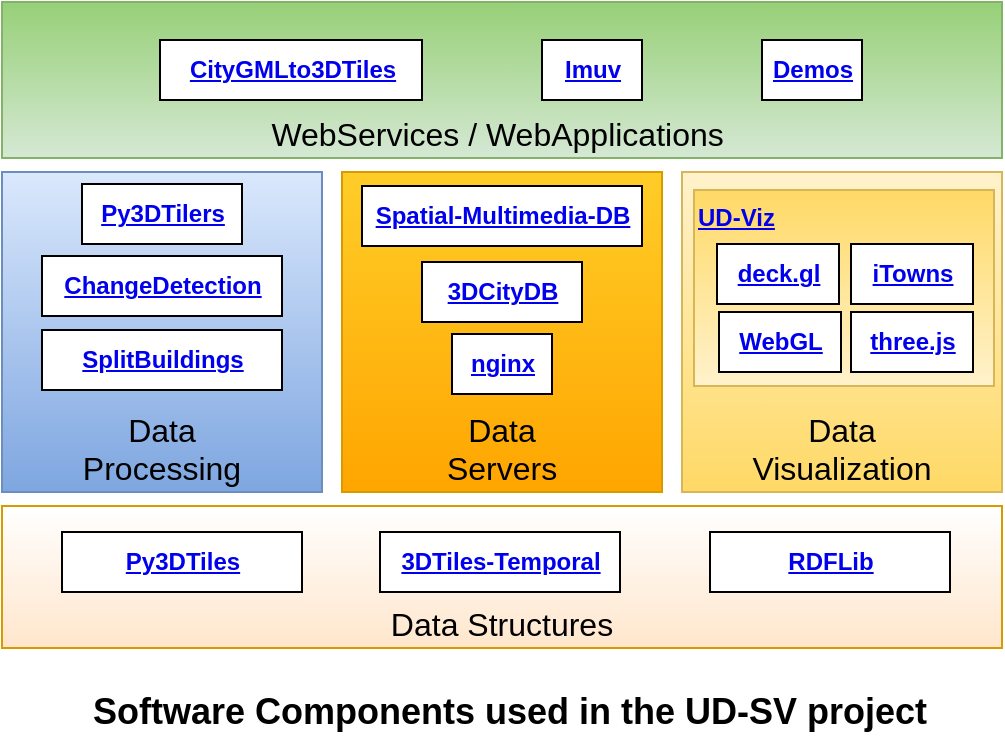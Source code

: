 <mxfile version="16.5.1" type="device"><diagram id="Is-bnBF7DEygCVxP_1LT" name="Page-1"><mxGraphModel dx="1956" dy="822" grid="1" gridSize="10" guides="1" tooltips="1" connect="1" arrows="1" fold="1" page="1" pageScale="1" pageWidth="850" pageHeight="1100" math="0" shadow="0"><root><mxCell id="0"/><mxCell id="1" parent="0"/><mxCell id="7-yEm2ZziI9VVJ4pwbOf-1" value="Data&lt;br style=&quot;font-size: 16px;&quot;&gt;Processing" style="whiteSpace=wrap;html=1;aspect=fixed;verticalAlign=bottom;fontSize=16;fillColor=#dae8fc;strokeColor=#6c8ebf;gradientColor=#7ea6e0;" parent="1" vertex="1"><mxGeometry x="-20" y="145" width="160" height="160" as="geometry"/></mxCell><UserObject label="&lt;a href=&quot;https://github.com/VCityTeam/py3dtilers&quot;&gt;&lt;b&gt;Py3DTilers&lt;/b&gt;&lt;br&gt;&lt;/a&gt;" link="https://github.com/VCityTeam/py3dtilers" id="fuFfBIMAyb1Y97lQ4swn-5"><mxCell style="html=1;" parent="1" vertex="1"><mxGeometry x="20" y="151" width="80" height="30" as="geometry"/></mxCell></UserObject><UserObject label="&lt;a href=&quot;https://github.com/VCityTeam/py3dtilers&quot;&gt;&lt;b&gt;ChangeDetection&lt;/b&gt;&lt;br&gt;&lt;/a&gt;" link="https://github.com/VCityTeam/3DUSE/blob/master/src/utils/cmdline/extractBuildingsConstructionDemolitionDates.cxx#L41" id="7-yEm2ZziI9VVJ4pwbOf-2"><mxCell style="html=1;" parent="1" vertex="1"><mxGeometry y="187" width="120" height="30" as="geometry"/></mxCell></UserObject><UserObject label="&lt;a href=&quot;https://github.com/VCityTeam/py3dtilers&quot;&gt;&lt;b&gt;SplitBuildings&lt;/b&gt;&lt;br&gt;&lt;/a&gt;" link="https://github.com/VCityTeam/3DUSE/blob/master/src/utils/cmdline/splitCityGMLBuildings.cxx#L39" id="7-yEm2ZziI9VVJ4pwbOf-3"><mxCell style="html=1;" parent="1" vertex="1"><mxGeometry y="224" width="120" height="30" as="geometry"/></mxCell></UserObject><mxCell id="7-yEm2ZziI9VVJ4pwbOf-4" value="Data&lt;br style=&quot;font-size: 16px&quot;&gt;Servers" style="whiteSpace=wrap;html=1;aspect=fixed;verticalAlign=bottom;fontSize=16;fillColor=#ffcd28;strokeColor=#d79b00;gradientColor=#ffa500;" parent="1" vertex="1"><mxGeometry x="150" y="145" width="160" height="160" as="geometry"/></mxCell><UserObject label="&lt;b&gt;&lt;a href=&quot;https://github.com/VCityTeam/Spatial-Multimedia-DB&quot;&gt;Spatial-Multimedia-DB&lt;/a&gt;&lt;/b&gt;&lt;a href=&quot;https://github.com/VCityTeam/py3dtilers&quot;&gt;&lt;br&gt;&lt;/a&gt;" link="https://github.com/VCityTeam/Spatial-Multimedia-DB" id="7-yEm2ZziI9VVJ4pwbOf-5"><mxCell style="html=1;" parent="1" vertex="1"><mxGeometry x="160" y="152" width="140" height="30" as="geometry"/></mxCell></UserObject><UserObject label="&lt;b&gt;&lt;a href=&quot;https://github.com/VCityTeam/Spatial-Multimedia-DB&quot;&gt;3DCityDB&lt;/a&gt;&lt;/b&gt;&lt;a href=&quot;https://github.com/VCityTeam/py3dtilers&quot;&gt;&lt;br&gt;&lt;/a&gt;" link="https://www.3dcitydb.org/3dcitydb/" id="7-yEm2ZziI9VVJ4pwbOf-6"><mxCell style="html=1;" parent="1" vertex="1"><mxGeometry x="190" y="190" width="80" height="30" as="geometry"/></mxCell></UserObject><UserObject label="&lt;a href=&quot;https://github.com/VCityTeam/py3dtilers&quot;&gt;&lt;b&gt;nginx&lt;/b&gt;&lt;br&gt;&lt;/a&gt;" link="https://nginx.org/en/" id="7-yEm2ZziI9VVJ4pwbOf-7"><mxCell style="html=1;" parent="1" vertex="1"><mxGeometry x="205" y="226" width="50" height="30" as="geometry"/></mxCell></UserObject><mxCell id="7-yEm2ZziI9VVJ4pwbOf-10" value="Data&lt;br style=&quot;font-size: 16px&quot;&gt;Visualization" style="whiteSpace=wrap;html=1;aspect=fixed;verticalAlign=bottom;fontSize=16;fillColor=#fff2cc;strokeColor=#d6b656;gradientColor=#ffd966;" parent="1" vertex="1"><mxGeometry x="320" y="145" width="160" height="160" as="geometry"/></mxCell><mxCell id="7-yEm2ZziI9VVJ4pwbOf-18" value="" style="group" parent="1" vertex="1" connectable="0"><mxGeometry x="326" y="154" width="150" height="98" as="geometry"/></mxCell><UserObject label="&lt;b&gt;&lt;a href=&quot;https://github.com/VCityTeam/UD-Viz&quot;&gt;UD-Viz&lt;/a&gt;&lt;/b&gt;&lt;a href=&quot;https://github.com/VCityTeam/py3dtilers&quot;&gt;&lt;br&gt;&lt;/a&gt;" link="https://github.com/VCityTeam/UD-Viz" id="7-yEm2ZziI9VVJ4pwbOf-14"><mxCell style="html=1;verticalAlign=top;align=left;fillColor=#fff2cc;gradientColor=#ffd966;strokeColor=#d6b656;gradientDirection=north;" parent="7-yEm2ZziI9VVJ4pwbOf-18" vertex="1"><mxGeometry width="150" height="98" as="geometry"/></mxCell></UserObject><UserObject label="&lt;b&gt;&lt;a href=&quot;https://deck.gl/&quot;&gt;deck.gl&lt;/a&gt;&lt;/b&gt;&lt;a href=&quot;https://github.com/VCityTeam/py3dtilers&quot;&gt;&lt;br&gt;&lt;/a&gt;" link="https://deck.gl/" id="7-yEm2ZziI9VVJ4pwbOf-13"><mxCell style="html=1;" parent="7-yEm2ZziI9VVJ4pwbOf-18" vertex="1"><mxGeometry x="11.5" y="27" width="61" height="30" as="geometry"/></mxCell></UserObject><UserObject label="&lt;b&gt;&lt;a href=&quot;https://github.com/iTowns/itowns&quot;&gt;iTowns&lt;/a&gt;&lt;/b&gt;&lt;a href=&quot;https://github.com/VCityTeam/py3dtilers&quot;&gt;&lt;br&gt;&lt;/a&gt;" link="https://github.com/iTowns/itowns#readme" id="7-yEm2ZziI9VVJ4pwbOf-11"><mxCell style="html=1;" parent="7-yEm2ZziI9VVJ4pwbOf-18" vertex="1"><mxGeometry x="78.5" y="27" width="61" height="30" as="geometry"/></mxCell></UserObject><UserObject label="&lt;b&gt;&lt;a href=&quot;https://threejs.org/&quot;&gt;three.js&lt;/a&gt;&lt;/b&gt;&lt;a href=&quot;https://github.com/VCityTeam/py3dtilers&quot;&gt;&lt;br&gt;&lt;/a&gt;" link="https://threejs.org/" id="7-yEm2ZziI9VVJ4pwbOf-12"><mxCell style="html=1;" parent="7-yEm2ZziI9VVJ4pwbOf-18" vertex="1"><mxGeometry x="78.5" y="61" width="61" height="30" as="geometry"/></mxCell></UserObject><UserObject label="&lt;b&gt;&lt;a href=&quot;https://www.khronos.org/webgl/&quot;&gt;WebGL&lt;/a&gt;&lt;/b&gt;&lt;a href=&quot;https://github.com/VCityTeam/py3dtilers&quot;&gt;&lt;br&gt;&lt;/a&gt;" link="https://www.khronos.org/webgl/" id="7-yEm2ZziI9VVJ4pwbOf-16"><mxCell style="html=1;" parent="7-yEm2ZziI9VVJ4pwbOf-18" vertex="1"><mxGeometry x="12.5" y="61" width="61" height="30" as="geometry"/></mxCell></UserObject><mxCell id="7-yEm2ZziI9VVJ4pwbOf-19" value="&lt;br style=&quot;font-size: 16px&quot;&gt;WebServices / WebApplications&amp;nbsp;" style="whiteSpace=wrap;html=1;verticalAlign=bottom;fontSize=16;fillColor=#d5e8d4;strokeColor=#82b366;gradientColor=#97d077;gradientDirection=north;" parent="1" vertex="1"><mxGeometry x="-20" y="60" width="500" height="78" as="geometry"/></mxCell><UserObject label="&lt;b&gt;&lt;a href=&quot;https://github.com/VCityTeam/Spatial-Multimedia-DB&quot;&gt;Imuv&lt;/a&gt;&lt;/b&gt;&lt;a href=&quot;https://github.com/VCityTeam/py3dtilers&quot;&gt;&lt;br&gt;&lt;/a&gt;" link="https://github.com/VCityTeam/UD-Imuv" id="7-yEm2ZziI9VVJ4pwbOf-21"><mxCell style="html=1;" parent="1" vertex="1"><mxGeometry x="250" y="79" width="50" height="30" as="geometry"/></mxCell></UserObject><UserObject label="&lt;b&gt;&lt;a href=&quot;https://projet.liris.cnrs.fr/vcity/demos&quot;&gt;Demos&lt;/a&gt;&lt;/b&gt;&lt;a href=&quot;https://github.com/VCityTeam/py3dtilers&quot;&gt;&lt;br&gt;&lt;/a&gt;" link="https://projet.liris.cnrs.fr/vcity/demos" id="7-yEm2ZziI9VVJ4pwbOf-22"><mxCell style="html=1;" parent="1" vertex="1"><mxGeometry x="360" y="79" width="50" height="30" as="geometry"/></mxCell></UserObject><UserObject label="&lt;b&gt;&lt;a href=&quot;https://gi&quot;&gt;CityGMLto3DTiles&lt;/a&gt;&lt;/b&gt;&lt;a href=&quot;https://github.com/VCityTeam/py3dtilers&quot;&gt;&lt;br&gt;&lt;/a&gt;" link="https://github.com/VCityTeam/cityGMLto3DTiles" id="7-yEm2ZziI9VVJ4pwbOf-23"><mxCell style="html=1;" parent="1" vertex="1"><mxGeometry x="59" y="79" width="131" height="30" as="geometry"/></mxCell></UserObject><UserObject label="&lt;font style=&quot;font-size: 18px&quot;&gt;Software Components used in the UD-SV project&lt;/font&gt;" link="https://github.com/VCityTeam/UD-SV/" id="7-yEm2ZziI9VVJ4pwbOf-26"><mxCell style="text;html=1;strokeColor=none;fillColor=none;align=center;verticalAlign=middle;whiteSpace=wrap;rounded=0;fontSize=16;fontStyle=1" parent="1" vertex="1"><mxGeometry x="5" y="400" width="458" height="30" as="geometry"/></mxCell></UserObject><mxCell id="xSuONCnwJ9qZeewHmYw--1" value="Data Structures" style="whiteSpace=wrap;html=1;verticalAlign=bottom;fontSize=16;fillColor=#ffe6cc;strokeColor=#d79b00;gradientColor=#ffffff;gradientDirection=north;" vertex="1" parent="1"><mxGeometry x="-20" y="312" width="500" height="71" as="geometry"/></mxCell><UserObject label="&lt;a href=&quot;https://github.com/VCityTeam/py3dtilers&quot;&gt;&lt;b&gt;Py3DTiles&lt;/b&gt;&lt;br&gt;&lt;/a&gt;" link="https://github.com/VCityTeam/py3dtiles/tree/master/py3dtiles" id="xSuONCnwJ9qZeewHmYw--3"><mxCell style="html=1;" vertex="1" parent="1"><mxGeometry x="10" y="325" width="120" height="30" as="geometry"/></mxCell></UserObject><UserObject label="&lt;a href=&quot;https://github.com/VCityTeam/py3dtilers&quot;&gt;&lt;b&gt;3DTiles-Temporal&lt;/b&gt;&lt;br&gt;&lt;/a&gt;" link="https://github.com/VCityTeam/UD-SV/tree/master/3DTilesTemporalExtention" id="xSuONCnwJ9qZeewHmYw--4"><mxCell style="html=1;" vertex="1" parent="1"><mxGeometry x="169" y="325" width="120" height="30" as="geometry"/></mxCell></UserObject><UserObject label="&lt;a href=&quot;https://github.com/VCityTeam/py3dtilers&quot;&gt;&lt;b&gt;RDFLib&lt;/b&gt;&lt;br&gt;&lt;/a&gt;" link="https://github.com/RDFLib/rdflib#readme" id="xSuONCnwJ9qZeewHmYw--5"><mxCell style="html=1;" vertex="1" parent="1"><mxGeometry x="334" y="325" width="120" height="30" as="geometry"/></mxCell></UserObject><mxCell id="xSuONCnwJ9qZeewHmYw--6" style="edgeStyle=orthogonalEdgeStyle;rounded=0;orthogonalLoop=1;jettySize=auto;html=1;exitX=0.5;exitY=1;exitDx=0;exitDy=0;" edge="1" parent="1" source="xSuONCnwJ9qZeewHmYw--1" target="xSuONCnwJ9qZeewHmYw--1"><mxGeometry relative="1" as="geometry"/></mxCell></root></mxGraphModel></diagram></mxfile>